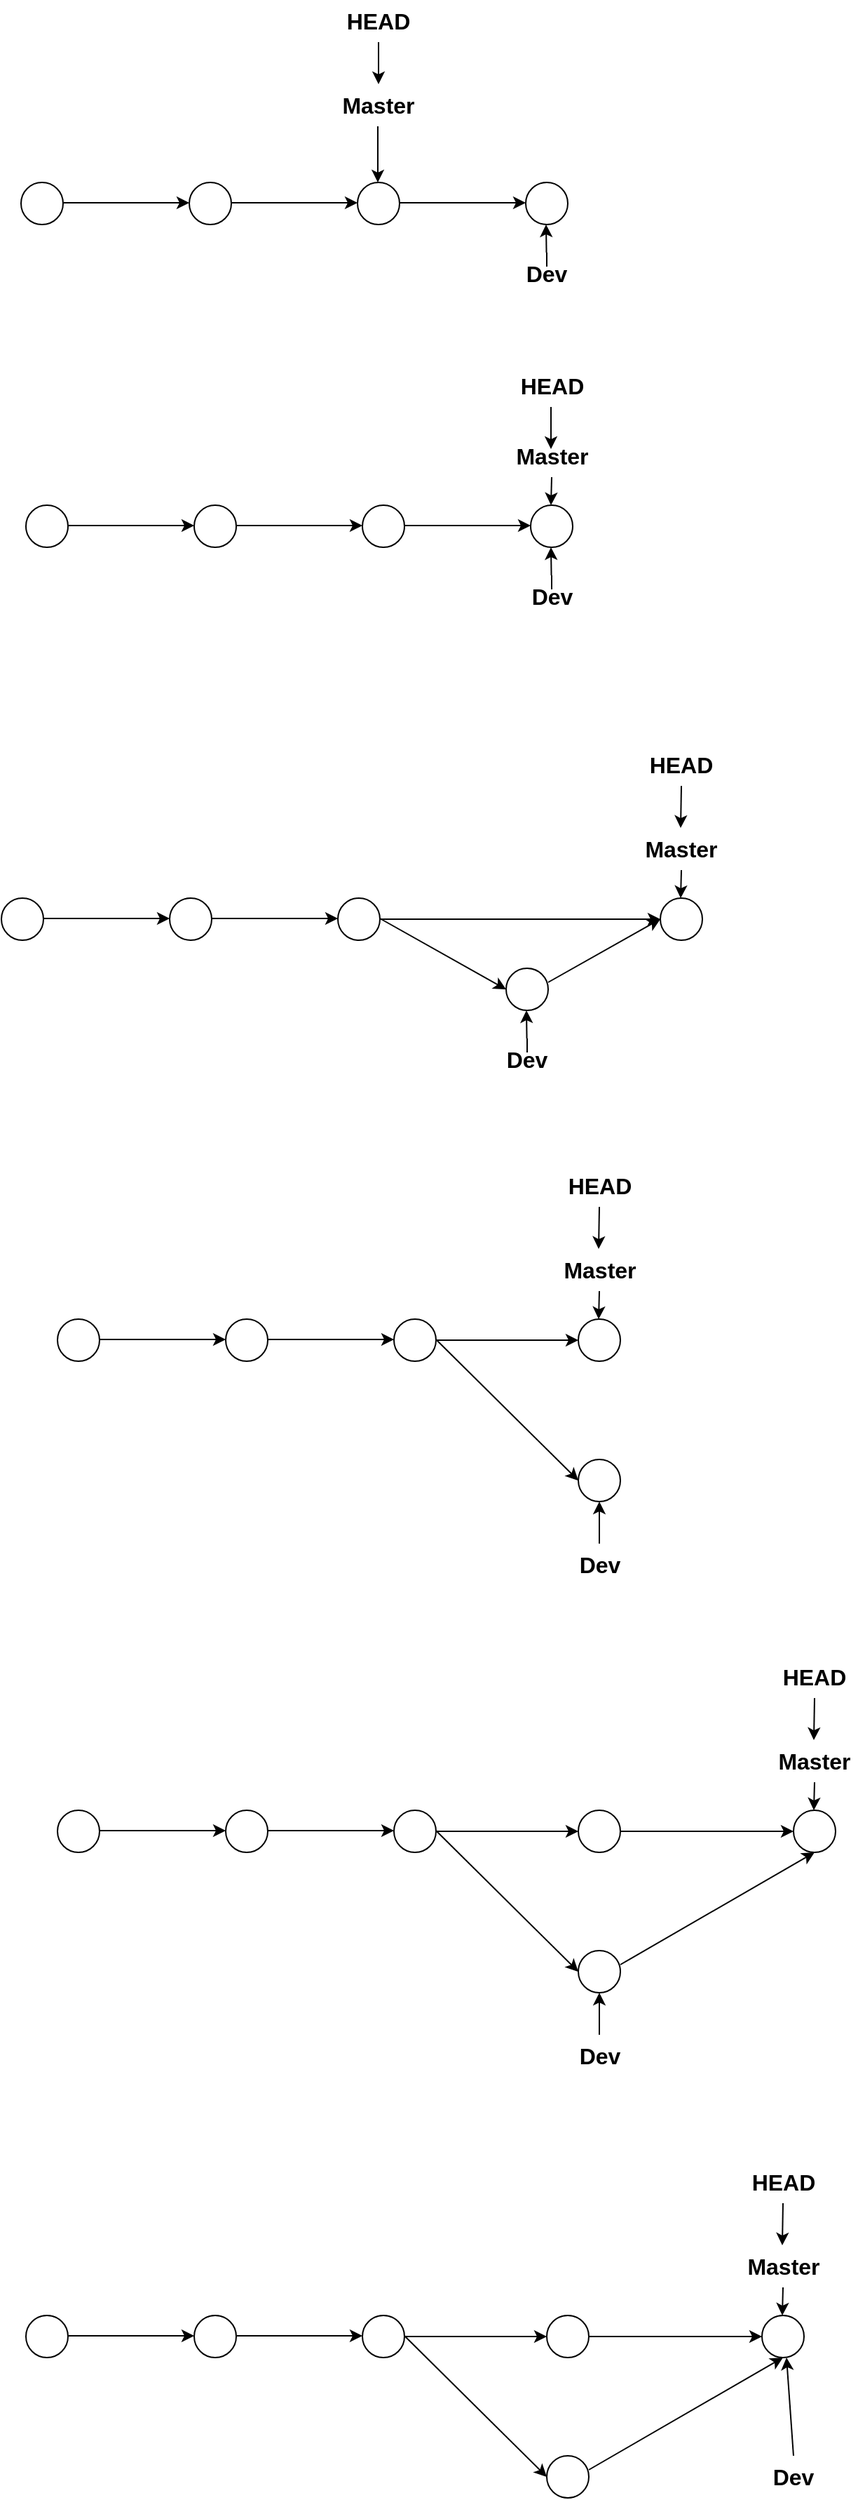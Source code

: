 <mxfile version="21.0.4" type="device"><diagram name="第 1 页" id="dme2G_kPv2U-_EnZ4Y9W"><mxGraphModel dx="993" dy="581" grid="1" gridSize="10" guides="1" tooltips="1" connect="1" arrows="1" fold="1" page="1" pageScale="1" pageWidth="3300" pageHeight="4681" math="0" shadow="0"><root><mxCell id="0"/><mxCell id="1" parent="0"/><mxCell id="_OPU-XtwGd0T7dPdkiKd-1" value="" style="ellipse;whiteSpace=wrap;html=1;aspect=fixed;" vertex="1" parent="1"><mxGeometry x="64" y="190" width="30" height="30" as="geometry"/></mxCell><mxCell id="_OPU-XtwGd0T7dPdkiKd-2" value="" style="ellipse;whiteSpace=wrap;html=1;aspect=fixed;" vertex="1" parent="1"><mxGeometry x="184" y="190" width="30" height="30" as="geometry"/></mxCell><mxCell id="_OPU-XtwGd0T7dPdkiKd-3" value="" style="ellipse;whiteSpace=wrap;html=1;aspect=fixed;" vertex="1" parent="1"><mxGeometry x="304" y="190" width="30" height="30" as="geometry"/></mxCell><mxCell id="_OPU-XtwGd0T7dPdkiKd-4" value="" style="ellipse;whiteSpace=wrap;html=1;aspect=fixed;" vertex="1" parent="1"><mxGeometry x="424" y="190" width="30" height="30" as="geometry"/></mxCell><mxCell id="_OPU-XtwGd0T7dPdkiKd-5" value="" style="endArrow=classic;html=1;rounded=0;" edge="1" parent="1"><mxGeometry width="50" height="50" relative="1" as="geometry"><mxPoint x="94" y="204.5" as="sourcePoint"/><mxPoint x="184" y="204.5" as="targetPoint"/></mxGeometry></mxCell><mxCell id="_OPU-XtwGd0T7dPdkiKd-6" value="" style="endArrow=classic;html=1;rounded=0;" edge="1" parent="1"><mxGeometry width="50" height="50" relative="1" as="geometry"><mxPoint x="214" y="204.5" as="sourcePoint"/><mxPoint x="304" y="204.5" as="targetPoint"/></mxGeometry></mxCell><mxCell id="_OPU-XtwGd0T7dPdkiKd-7" value="" style="endArrow=classic;html=1;rounded=0;" edge="1" parent="1"><mxGeometry width="50" height="50" relative="1" as="geometry"><mxPoint x="334" y="204.5" as="sourcePoint"/><mxPoint x="424" y="204.5" as="targetPoint"/></mxGeometry></mxCell><mxCell id="_OPU-XtwGd0T7dPdkiKd-8" value="" style="endArrow=classic;html=1;rounded=0;" edge="1" parent="1"><mxGeometry width="50" height="50" relative="1" as="geometry"><mxPoint x="318.5" y="150" as="sourcePoint"/><mxPoint x="318.5" y="190" as="targetPoint"/></mxGeometry></mxCell><mxCell id="_OPU-XtwGd0T7dPdkiKd-9" value="&lt;b&gt;&lt;font style=&quot;font-size: 16px;&quot;&gt;Master&lt;/font&gt;&lt;/b&gt;" style="text;html=1;strokeColor=none;fillColor=none;align=center;verticalAlign=middle;whiteSpace=wrap;rounded=0;" vertex="1" parent="1"><mxGeometry x="289" y="120" width="60" height="30" as="geometry"/></mxCell><mxCell id="_OPU-XtwGd0T7dPdkiKd-11" value="" style="endArrow=classic;html=1;rounded=0;startArrow=none;" edge="1" parent="1" source="_OPU-XtwGd0T7dPdkiKd-12"><mxGeometry width="50" height="50" relative="1" as="geometry"><mxPoint x="439" y="250" as="sourcePoint"/><mxPoint x="438.5" y="220" as="targetPoint"/></mxGeometry></mxCell><mxCell id="_OPU-XtwGd0T7dPdkiKd-13" value="" style="endArrow=none;html=1;rounded=0;" edge="1" parent="1" target="_OPU-XtwGd0T7dPdkiKd-12"><mxGeometry width="50" height="50" relative="1" as="geometry"><mxPoint x="439" y="250" as="sourcePoint"/><mxPoint x="438.5" y="220" as="targetPoint"/></mxGeometry></mxCell><mxCell id="_OPU-XtwGd0T7dPdkiKd-12" value="&lt;b&gt;&lt;font style=&quot;font-size: 16px;&quot;&gt;Dev&lt;/font&gt;&lt;/b&gt;" style="text;html=1;strokeColor=none;fillColor=none;align=center;verticalAlign=middle;whiteSpace=wrap;rounded=0;" vertex="1" parent="1"><mxGeometry x="409" y="240" width="60" height="30" as="geometry"/></mxCell><mxCell id="_OPU-XtwGd0T7dPdkiKd-121" value="" style="edgeStyle=orthogonalEdgeStyle;rounded=0;orthogonalLoop=1;jettySize=auto;html=1;" edge="1" parent="1" source="_OPU-XtwGd0T7dPdkiKd-14" target="_OPU-XtwGd0T7dPdkiKd-9"><mxGeometry relative="1" as="geometry"/></mxCell><mxCell id="_OPU-XtwGd0T7dPdkiKd-14" value="&lt;b&gt;&lt;font style=&quot;font-size: 16px;&quot;&gt;HEAD&lt;/font&gt;&lt;/b&gt;" style="text;html=1;strokeColor=none;fillColor=none;align=center;verticalAlign=middle;whiteSpace=wrap;rounded=0;" vertex="1" parent="1"><mxGeometry x="289" y="60" width="60" height="30" as="geometry"/></mxCell><mxCell id="_OPU-XtwGd0T7dPdkiKd-17" value="" style="ellipse;whiteSpace=wrap;html=1;aspect=fixed;" vertex="1" parent="1"><mxGeometry x="67.5" y="420" width="30" height="30" as="geometry"/></mxCell><mxCell id="_OPU-XtwGd0T7dPdkiKd-18" value="" style="ellipse;whiteSpace=wrap;html=1;aspect=fixed;" vertex="1" parent="1"><mxGeometry x="187.5" y="420" width="30" height="30" as="geometry"/></mxCell><mxCell id="_OPU-XtwGd0T7dPdkiKd-19" value="" style="ellipse;whiteSpace=wrap;html=1;aspect=fixed;" vertex="1" parent="1"><mxGeometry x="307.5" y="420" width="30" height="30" as="geometry"/></mxCell><mxCell id="_OPU-XtwGd0T7dPdkiKd-20" value="" style="ellipse;whiteSpace=wrap;html=1;aspect=fixed;" vertex="1" parent="1"><mxGeometry x="427.5" y="420" width="30" height="30" as="geometry"/></mxCell><mxCell id="_OPU-XtwGd0T7dPdkiKd-21" value="" style="endArrow=classic;html=1;rounded=0;" edge="1" parent="1"><mxGeometry width="50" height="50" relative="1" as="geometry"><mxPoint x="97.5" y="434.5" as="sourcePoint"/><mxPoint x="187.5" y="434.5" as="targetPoint"/></mxGeometry></mxCell><mxCell id="_OPU-XtwGd0T7dPdkiKd-22" value="" style="endArrow=classic;html=1;rounded=0;" edge="1" parent="1"><mxGeometry width="50" height="50" relative="1" as="geometry"><mxPoint x="217.5" y="434.5" as="sourcePoint"/><mxPoint x="307.5" y="434.5" as="targetPoint"/></mxGeometry></mxCell><mxCell id="_OPU-XtwGd0T7dPdkiKd-23" value="" style="endArrow=classic;html=1;rounded=0;" edge="1" parent="1"><mxGeometry width="50" height="50" relative="1" as="geometry"><mxPoint x="337.5" y="434.5" as="sourcePoint"/><mxPoint x="427.5" y="434.5" as="targetPoint"/></mxGeometry></mxCell><mxCell id="_OPU-XtwGd0T7dPdkiKd-24" value="" style="endArrow=classic;html=1;rounded=0;movable=1;resizable=1;rotatable=1;deletable=1;editable=1;locked=0;connectable=1;" edge="1" parent="1"><mxGeometry width="50" height="50" relative="1" as="geometry"><mxPoint x="442.5" y="400" as="sourcePoint"/><mxPoint x="442" y="420" as="targetPoint"/></mxGeometry></mxCell><mxCell id="_OPU-XtwGd0T7dPdkiKd-25" value="&lt;b&gt;&lt;font style=&quot;font-size: 16px;&quot;&gt;Master&lt;/font&gt;&lt;/b&gt;" style="text;html=1;strokeColor=none;fillColor=none;align=center;verticalAlign=middle;whiteSpace=wrap;rounded=0;" vertex="1" parent="1"><mxGeometry x="412.5" y="370" width="60" height="30" as="geometry"/></mxCell><mxCell id="_OPU-XtwGd0T7dPdkiKd-26" value="" style="endArrow=classic;html=1;rounded=0;startArrow=none;" edge="1" source="_OPU-XtwGd0T7dPdkiKd-28" parent="1"><mxGeometry width="50" height="50" relative="1" as="geometry"><mxPoint x="442.5" y="480" as="sourcePoint"/><mxPoint x="442" y="450" as="targetPoint"/></mxGeometry></mxCell><mxCell id="_OPU-XtwGd0T7dPdkiKd-27" value="" style="endArrow=none;html=1;rounded=0;" edge="1" target="_OPU-XtwGd0T7dPdkiKd-28" parent="1"><mxGeometry width="50" height="50" relative="1" as="geometry"><mxPoint x="442.5" y="480" as="sourcePoint"/><mxPoint x="442" y="450" as="targetPoint"/></mxGeometry></mxCell><mxCell id="_OPU-XtwGd0T7dPdkiKd-28" value="&lt;b&gt;&lt;font style=&quot;font-size: 16px;&quot;&gt;Dev&lt;/font&gt;&lt;/b&gt;" style="text;html=1;strokeColor=none;fillColor=none;align=center;verticalAlign=middle;whiteSpace=wrap;rounded=0;" vertex="1" parent="1"><mxGeometry x="412.5" y="470" width="60" height="30" as="geometry"/></mxCell><mxCell id="_OPU-XtwGd0T7dPdkiKd-29" value="&lt;b&gt;&lt;font style=&quot;font-size: 16px;&quot;&gt;HEAD&lt;/font&gt;&lt;/b&gt;" style="text;html=1;strokeColor=none;fillColor=none;align=center;verticalAlign=middle;whiteSpace=wrap;rounded=0;" vertex="1" parent="1"><mxGeometry x="412.5" y="320" width="60" height="30" as="geometry"/></mxCell><mxCell id="_OPU-XtwGd0T7dPdkiKd-30" value="" style="endArrow=classic;html=1;rounded=0;" edge="1" parent="1"><mxGeometry width="50" height="50" relative="1" as="geometry"><mxPoint x="442" y="350" as="sourcePoint"/><mxPoint x="442" y="380" as="targetPoint"/><Array as="points"/></mxGeometry></mxCell><mxCell id="_OPU-XtwGd0T7dPdkiKd-32" value="" style="ellipse;whiteSpace=wrap;html=1;aspect=fixed;" vertex="1" parent="1"><mxGeometry x="50" y="700" width="30" height="30" as="geometry"/></mxCell><mxCell id="_OPU-XtwGd0T7dPdkiKd-33" value="" style="ellipse;whiteSpace=wrap;html=1;aspect=fixed;" vertex="1" parent="1"><mxGeometry x="170" y="700" width="30" height="30" as="geometry"/></mxCell><mxCell id="_OPU-XtwGd0T7dPdkiKd-34" value="" style="ellipse;whiteSpace=wrap;html=1;aspect=fixed;" vertex="1" parent="1"><mxGeometry x="290" y="700" width="30" height="30" as="geometry"/></mxCell><mxCell id="_OPU-XtwGd0T7dPdkiKd-35" value="" style="ellipse;whiteSpace=wrap;html=1;aspect=fixed;" vertex="1" parent="1"><mxGeometry x="410" y="750" width="30" height="30" as="geometry"/></mxCell><mxCell id="_OPU-XtwGd0T7dPdkiKd-36" value="" style="endArrow=classic;html=1;rounded=0;" edge="1" parent="1"><mxGeometry width="50" height="50" relative="1" as="geometry"><mxPoint x="80" y="714.5" as="sourcePoint"/><mxPoint x="170" y="714.5" as="targetPoint"/></mxGeometry></mxCell><mxCell id="_OPU-XtwGd0T7dPdkiKd-37" value="" style="endArrow=classic;html=1;rounded=0;" edge="1" parent="1"><mxGeometry width="50" height="50" relative="1" as="geometry"><mxPoint x="200" y="714.5" as="sourcePoint"/><mxPoint x="290" y="714.5" as="targetPoint"/></mxGeometry></mxCell><mxCell id="_OPU-XtwGd0T7dPdkiKd-38" value="" style="endArrow=classic;html=1;rounded=0;entryX=0;entryY=0.5;entryDx=0;entryDy=0;" edge="1" parent="1" target="_OPU-XtwGd0T7dPdkiKd-35"><mxGeometry width="50" height="50" relative="1" as="geometry"><mxPoint x="320" y="714.5" as="sourcePoint"/><mxPoint x="410" y="714.5" as="targetPoint"/></mxGeometry></mxCell><mxCell id="_OPU-XtwGd0T7dPdkiKd-39" value="" style="endArrow=classic;html=1;rounded=0;" edge="1" parent="1"><mxGeometry width="50" height="50" relative="1" as="geometry"><mxPoint x="535" y="680" as="sourcePoint"/><mxPoint x="534.5" y="700" as="targetPoint"/></mxGeometry></mxCell><mxCell id="_OPU-XtwGd0T7dPdkiKd-40" value="&lt;b&gt;&lt;font style=&quot;font-size: 16px;&quot;&gt;Master&lt;/font&gt;&lt;/b&gt;" style="text;html=1;strokeColor=none;fillColor=none;align=center;verticalAlign=middle;whiteSpace=wrap;rounded=0;" vertex="1" parent="1"><mxGeometry x="505" y="650" width="60" height="30" as="geometry"/></mxCell><mxCell id="_OPU-XtwGd0T7dPdkiKd-41" value="" style="endArrow=classic;html=1;rounded=0;startArrow=none;" edge="1" source="_OPU-XtwGd0T7dPdkiKd-43" parent="1"><mxGeometry width="50" height="50" relative="1" as="geometry"><mxPoint x="425" y="810" as="sourcePoint"/><mxPoint x="424.5" y="780" as="targetPoint"/></mxGeometry></mxCell><mxCell id="_OPU-XtwGd0T7dPdkiKd-42" value="" style="endArrow=none;html=1;rounded=0;" edge="1" target="_OPU-XtwGd0T7dPdkiKd-43" parent="1"><mxGeometry width="50" height="50" relative="1" as="geometry"><mxPoint x="425" y="810" as="sourcePoint"/><mxPoint x="424.5" y="780" as="targetPoint"/></mxGeometry></mxCell><mxCell id="_OPU-XtwGd0T7dPdkiKd-43" value="&lt;b&gt;&lt;font style=&quot;font-size: 16px;&quot;&gt;Dev&lt;/font&gt;&lt;/b&gt;" style="text;html=1;strokeColor=none;fillColor=none;align=center;verticalAlign=middle;whiteSpace=wrap;rounded=0;" vertex="1" parent="1"><mxGeometry x="395" y="800" width="60" height="30" as="geometry"/></mxCell><mxCell id="_OPU-XtwGd0T7dPdkiKd-46" value="" style="endArrow=classic;html=1;rounded=0;entryX=0;entryY=0.5;entryDx=0;entryDy=0;exitX=1;exitY=0.5;exitDx=0;exitDy=0;" edge="1" parent="1" source="_OPU-XtwGd0T7dPdkiKd-34" target="_OPU-XtwGd0T7dPdkiKd-47"><mxGeometry width="50" height="50" relative="1" as="geometry"><mxPoint x="330" y="710" as="sourcePoint"/><mxPoint x="420" y="710" as="targetPoint"/></mxGeometry></mxCell><mxCell id="_OPU-XtwGd0T7dPdkiKd-47" value="" style="ellipse;whiteSpace=wrap;html=1;aspect=fixed;" vertex="1" parent="1"><mxGeometry x="520" y="700" width="30" height="30" as="geometry"/></mxCell><mxCell id="_OPU-XtwGd0T7dPdkiKd-50" value="" style="endArrow=classic;html=1;rounded=0;" edge="1" parent="1"><mxGeometry width="50" height="50" relative="1" as="geometry"><mxPoint x="535" y="620" as="sourcePoint"/><mxPoint x="534.5" y="650" as="targetPoint"/></mxGeometry></mxCell><mxCell id="_OPU-XtwGd0T7dPdkiKd-51" value="&lt;b&gt;&lt;font style=&quot;font-size: 16px;&quot;&gt;HEAD&lt;/font&gt;&lt;/b&gt;" style="text;html=1;strokeColor=none;fillColor=none;align=center;verticalAlign=middle;whiteSpace=wrap;rounded=0;" vertex="1" parent="1"><mxGeometry x="505" y="590" width="60" height="30" as="geometry"/></mxCell><mxCell id="_OPU-XtwGd0T7dPdkiKd-52" value="" style="endArrow=classic;html=1;rounded=0;entryX=0;entryY=0.5;entryDx=0;entryDy=0;" edge="1" parent="1" target="_OPU-XtwGd0T7dPdkiKd-47"><mxGeometry width="50" height="50" relative="1" as="geometry"><mxPoint x="440" y="760" as="sourcePoint"/><mxPoint x="490" y="710" as="targetPoint"/></mxGeometry></mxCell><mxCell id="_OPU-XtwGd0T7dPdkiKd-53" value="" style="ellipse;whiteSpace=wrap;html=1;aspect=fixed;" vertex="1" parent="1"><mxGeometry x="90" y="1000" width="30" height="30" as="geometry"/></mxCell><mxCell id="_OPU-XtwGd0T7dPdkiKd-54" value="" style="ellipse;whiteSpace=wrap;html=1;aspect=fixed;" vertex="1" parent="1"><mxGeometry x="210" y="1000" width="30" height="30" as="geometry"/></mxCell><mxCell id="_OPU-XtwGd0T7dPdkiKd-55" value="" style="ellipse;whiteSpace=wrap;html=1;aspect=fixed;" vertex="1" parent="1"><mxGeometry x="330" y="1000" width="30" height="30" as="geometry"/></mxCell><mxCell id="_OPU-XtwGd0T7dPdkiKd-57" value="" style="endArrow=classic;html=1;rounded=0;" edge="1" parent="1"><mxGeometry width="50" height="50" relative="1" as="geometry"><mxPoint x="120" y="1014.5" as="sourcePoint"/><mxPoint x="210" y="1014.5" as="targetPoint"/></mxGeometry></mxCell><mxCell id="_OPU-XtwGd0T7dPdkiKd-58" value="" style="endArrow=classic;html=1;rounded=0;" edge="1" parent="1"><mxGeometry width="50" height="50" relative="1" as="geometry"><mxPoint x="240" y="1014.5" as="sourcePoint"/><mxPoint x="330" y="1014.5" as="targetPoint"/></mxGeometry></mxCell><mxCell id="_OPU-XtwGd0T7dPdkiKd-59" value="" style="endArrow=classic;html=1;rounded=0;entryX=0;entryY=0.5;entryDx=0;entryDy=0;" edge="1" target="_OPU-XtwGd0T7dPdkiKd-56" parent="1"><mxGeometry width="50" height="50" relative="1" as="geometry"><mxPoint x="360" y="1014.5" as="sourcePoint"/><mxPoint x="450" y="1014.5" as="targetPoint"/></mxGeometry></mxCell><mxCell id="_OPU-XtwGd0T7dPdkiKd-60" value="" style="endArrow=classic;html=1;rounded=0;" edge="1" parent="1"><mxGeometry width="50" height="50" relative="1" as="geometry"><mxPoint x="476.5" y="980" as="sourcePoint"/><mxPoint x="476" y="1000" as="targetPoint"/></mxGeometry></mxCell><mxCell id="_OPU-XtwGd0T7dPdkiKd-61" value="&lt;b&gt;&lt;font style=&quot;font-size: 16px;&quot;&gt;Master&lt;/font&gt;&lt;/b&gt;" style="text;html=1;strokeColor=none;fillColor=none;align=center;verticalAlign=middle;whiteSpace=wrap;rounded=0;" vertex="1" parent="1"><mxGeometry x="446.5" y="950" width="60" height="30" as="geometry"/></mxCell><mxCell id="_OPU-XtwGd0T7dPdkiKd-64" value="&lt;b&gt;&lt;font style=&quot;font-size: 16px;&quot;&gt;Dev&lt;/font&gt;&lt;/b&gt;" style="text;html=1;strokeColor=none;fillColor=none;align=center;verticalAlign=middle;whiteSpace=wrap;rounded=0;" vertex="1" parent="1"><mxGeometry x="446.5" y="1160" width="60" height="30" as="geometry"/></mxCell><mxCell id="_OPU-XtwGd0T7dPdkiKd-65" value="" style="endArrow=classic;html=1;rounded=0;entryX=0;entryY=0.5;entryDx=0;entryDy=0;exitX=1;exitY=0.5;exitDx=0;exitDy=0;" edge="1" source="_OPU-XtwGd0T7dPdkiKd-55" target="_OPU-XtwGd0T7dPdkiKd-66" parent="1"><mxGeometry width="50" height="50" relative="1" as="geometry"><mxPoint x="370" y="1010" as="sourcePoint"/><mxPoint x="460" y="1010" as="targetPoint"/></mxGeometry></mxCell><mxCell id="_OPU-XtwGd0T7dPdkiKd-66" value="" style="ellipse;whiteSpace=wrap;html=1;aspect=fixed;" vertex="1" parent="1"><mxGeometry x="461.5" y="1000" width="30" height="30" as="geometry"/></mxCell><mxCell id="_OPU-XtwGd0T7dPdkiKd-67" value="" style="endArrow=classic;html=1;rounded=0;" edge="1" parent="1"><mxGeometry width="50" height="50" relative="1" as="geometry"><mxPoint x="476.5" y="920" as="sourcePoint"/><mxPoint x="476" y="950" as="targetPoint"/></mxGeometry></mxCell><mxCell id="_OPU-XtwGd0T7dPdkiKd-68" value="&lt;b&gt;&lt;font style=&quot;font-size: 16px;&quot;&gt;HEAD&lt;/font&gt;&lt;/b&gt;" style="text;html=1;strokeColor=none;fillColor=none;align=center;verticalAlign=middle;whiteSpace=wrap;rounded=0;" vertex="1" parent="1"><mxGeometry x="446.5" y="890" width="60" height="30" as="geometry"/></mxCell><mxCell id="_OPU-XtwGd0T7dPdkiKd-73" value="" style="endArrow=none;html=1;rounded=0;" edge="1" parent="1" target="_OPU-XtwGd0T7dPdkiKd-56"><mxGeometry width="50" height="50" relative="1" as="geometry"><mxPoint x="465" y="1110" as="sourcePoint"/><mxPoint x="465.5" y="1120" as="targetPoint"/></mxGeometry></mxCell><mxCell id="_OPU-XtwGd0T7dPdkiKd-56" value="" style="ellipse;whiteSpace=wrap;html=1;aspect=fixed;" vertex="1" parent="1"><mxGeometry x="461.5" y="1100" width="30" height="30" as="geometry"/></mxCell><mxCell id="_OPU-XtwGd0T7dPdkiKd-75" value="" style="endArrow=classic;html=1;rounded=0;exitX=0.5;exitY=0;exitDx=0;exitDy=0;entryX=0.5;entryY=1;entryDx=0;entryDy=0;" edge="1" parent="1" source="_OPU-XtwGd0T7dPdkiKd-64" target="_OPU-XtwGd0T7dPdkiKd-56"><mxGeometry width="50" height="50" relative="1" as="geometry"><mxPoint x="452.5" y="1080" as="sourcePoint"/><mxPoint x="502.5" y="1030" as="targetPoint"/></mxGeometry></mxCell><mxCell id="_OPU-XtwGd0T7dPdkiKd-81" value="" style="ellipse;whiteSpace=wrap;html=1;aspect=fixed;" vertex="1" parent="1"><mxGeometry x="90" y="1350" width="30" height="30" as="geometry"/></mxCell><mxCell id="_OPU-XtwGd0T7dPdkiKd-82" value="" style="ellipse;whiteSpace=wrap;html=1;aspect=fixed;" vertex="1" parent="1"><mxGeometry x="210" y="1350" width="30" height="30" as="geometry"/></mxCell><mxCell id="_OPU-XtwGd0T7dPdkiKd-83" value="" style="ellipse;whiteSpace=wrap;html=1;aspect=fixed;" vertex="1" parent="1"><mxGeometry x="330" y="1350" width="30" height="30" as="geometry"/></mxCell><mxCell id="_OPU-XtwGd0T7dPdkiKd-84" value="" style="endArrow=classic;html=1;rounded=0;" edge="1" parent="1"><mxGeometry width="50" height="50" relative="1" as="geometry"><mxPoint x="120" y="1364.5" as="sourcePoint"/><mxPoint x="210" y="1364.5" as="targetPoint"/></mxGeometry></mxCell><mxCell id="_OPU-XtwGd0T7dPdkiKd-85" value="" style="endArrow=classic;html=1;rounded=0;" edge="1" parent="1"><mxGeometry width="50" height="50" relative="1" as="geometry"><mxPoint x="240" y="1364.5" as="sourcePoint"/><mxPoint x="330" y="1364.5" as="targetPoint"/></mxGeometry></mxCell><mxCell id="_OPU-XtwGd0T7dPdkiKd-86" value="" style="endArrow=classic;html=1;rounded=0;entryX=0;entryY=0.5;entryDx=0;entryDy=0;" edge="1" target="_OPU-XtwGd0T7dPdkiKd-95" parent="1"><mxGeometry width="50" height="50" relative="1" as="geometry"><mxPoint x="360" y="1364.5" as="sourcePoint"/><mxPoint x="450" y="1364.5" as="targetPoint"/></mxGeometry></mxCell><mxCell id="_OPU-XtwGd0T7dPdkiKd-87" value="" style="endArrow=classic;html=1;rounded=0;" edge="1" parent="1"><mxGeometry width="50" height="50" relative="1" as="geometry"><mxPoint x="630" y="1330" as="sourcePoint"/><mxPoint x="629.5" y="1350" as="targetPoint"/></mxGeometry></mxCell><mxCell id="_OPU-XtwGd0T7dPdkiKd-88" value="&lt;b&gt;&lt;font style=&quot;font-size: 16px;&quot;&gt;Master&lt;/font&gt;&lt;/b&gt;" style="text;html=1;strokeColor=none;fillColor=none;align=center;verticalAlign=middle;whiteSpace=wrap;rounded=0;" vertex="1" parent="1"><mxGeometry x="600" y="1300" width="60" height="30" as="geometry"/></mxCell><mxCell id="_OPU-XtwGd0T7dPdkiKd-89" value="&lt;b&gt;&lt;font style=&quot;font-size: 16px;&quot;&gt;Dev&lt;/font&gt;&lt;/b&gt;" style="text;html=1;strokeColor=none;fillColor=none;align=center;verticalAlign=middle;whiteSpace=wrap;rounded=0;" vertex="1" parent="1"><mxGeometry x="446.5" y="1510" width="60" height="30" as="geometry"/></mxCell><mxCell id="_OPU-XtwGd0T7dPdkiKd-90" value="" style="endArrow=classic;html=1;rounded=0;entryX=0;entryY=0.5;entryDx=0;entryDy=0;exitX=1;exitY=0.5;exitDx=0;exitDy=0;" edge="1" source="_OPU-XtwGd0T7dPdkiKd-83" target="_OPU-XtwGd0T7dPdkiKd-91" parent="1"><mxGeometry width="50" height="50" relative="1" as="geometry"><mxPoint x="370" y="1360" as="sourcePoint"/><mxPoint x="460" y="1360" as="targetPoint"/></mxGeometry></mxCell><mxCell id="_OPU-XtwGd0T7dPdkiKd-97" style="edgeStyle=orthogonalEdgeStyle;rounded=0;orthogonalLoop=1;jettySize=auto;html=1;exitX=1;exitY=0.5;exitDx=0;exitDy=0;entryX=0;entryY=0.5;entryDx=0;entryDy=0;" edge="1" parent="1" source="_OPU-XtwGd0T7dPdkiKd-91" target="_OPU-XtwGd0T7dPdkiKd-98"><mxGeometry relative="1" as="geometry"><mxPoint x="620" y="1365" as="targetPoint"/></mxGeometry></mxCell><mxCell id="_OPU-XtwGd0T7dPdkiKd-91" value="" style="ellipse;whiteSpace=wrap;html=1;aspect=fixed;" vertex="1" parent="1"><mxGeometry x="461.5" y="1350" width="30" height="30" as="geometry"/></mxCell><mxCell id="_OPU-XtwGd0T7dPdkiKd-92" value="" style="endArrow=classic;html=1;rounded=0;" edge="1" parent="1"><mxGeometry width="50" height="50" relative="1" as="geometry"><mxPoint x="630" y="1270" as="sourcePoint"/><mxPoint x="629.5" y="1300" as="targetPoint"/></mxGeometry></mxCell><mxCell id="_OPU-XtwGd0T7dPdkiKd-93" value="&lt;b&gt;&lt;font style=&quot;font-size: 16px;&quot;&gt;HEAD&lt;/font&gt;&lt;/b&gt;" style="text;html=1;strokeColor=none;fillColor=none;align=center;verticalAlign=middle;whiteSpace=wrap;rounded=0;" vertex="1" parent="1"><mxGeometry x="600" y="1240" width="60" height="30" as="geometry"/></mxCell><mxCell id="_OPU-XtwGd0T7dPdkiKd-94" value="" style="endArrow=none;html=1;rounded=0;" edge="1" target="_OPU-XtwGd0T7dPdkiKd-95" parent="1"><mxGeometry width="50" height="50" relative="1" as="geometry"><mxPoint x="465" y="1460" as="sourcePoint"/><mxPoint x="465.5" y="1470" as="targetPoint"/></mxGeometry></mxCell><mxCell id="_OPU-XtwGd0T7dPdkiKd-95" value="" style="ellipse;whiteSpace=wrap;html=1;aspect=fixed;" vertex="1" parent="1"><mxGeometry x="461.5" y="1450" width="30" height="30" as="geometry"/></mxCell><mxCell id="_OPU-XtwGd0T7dPdkiKd-96" value="" style="endArrow=classic;html=1;rounded=0;exitX=0.5;exitY=0;exitDx=0;exitDy=0;entryX=0.5;entryY=1;entryDx=0;entryDy=0;" edge="1" source="_OPU-XtwGd0T7dPdkiKd-89" target="_OPU-XtwGd0T7dPdkiKd-95" parent="1"><mxGeometry width="50" height="50" relative="1" as="geometry"><mxPoint x="452.5" y="1430" as="sourcePoint"/><mxPoint x="502.5" y="1380" as="targetPoint"/></mxGeometry></mxCell><mxCell id="_OPU-XtwGd0T7dPdkiKd-98" value="" style="ellipse;whiteSpace=wrap;html=1;aspect=fixed;" vertex="1" parent="1"><mxGeometry x="615" y="1350" width="30" height="30" as="geometry"/></mxCell><mxCell id="_OPU-XtwGd0T7dPdkiKd-100" value="" style="endArrow=classic;html=1;rounded=0;entryX=0.5;entryY=1;entryDx=0;entryDy=0;" edge="1" parent="1" target="_OPU-XtwGd0T7dPdkiKd-98"><mxGeometry width="50" height="50" relative="1" as="geometry"><mxPoint x="491.5" y="1460" as="sourcePoint"/><mxPoint x="541.5" y="1410" as="targetPoint"/></mxGeometry></mxCell><mxCell id="_OPU-XtwGd0T7dPdkiKd-101" value="" style="ellipse;whiteSpace=wrap;html=1;aspect=fixed;" vertex="1" parent="1"><mxGeometry x="67.5" y="1710" width="30" height="30" as="geometry"/></mxCell><mxCell id="_OPU-XtwGd0T7dPdkiKd-102" value="" style="ellipse;whiteSpace=wrap;html=1;aspect=fixed;" vertex="1" parent="1"><mxGeometry x="187.5" y="1710" width="30" height="30" as="geometry"/></mxCell><mxCell id="_OPU-XtwGd0T7dPdkiKd-103" value="" style="ellipse;whiteSpace=wrap;html=1;aspect=fixed;" vertex="1" parent="1"><mxGeometry x="307.5" y="1710" width="30" height="30" as="geometry"/></mxCell><mxCell id="_OPU-XtwGd0T7dPdkiKd-104" value="" style="endArrow=classic;html=1;rounded=0;" edge="1" parent="1"><mxGeometry width="50" height="50" relative="1" as="geometry"><mxPoint x="97.5" y="1724.5" as="sourcePoint"/><mxPoint x="187.5" y="1724.5" as="targetPoint"/></mxGeometry></mxCell><mxCell id="_OPU-XtwGd0T7dPdkiKd-105" value="" style="endArrow=classic;html=1;rounded=0;" edge="1" parent="1"><mxGeometry width="50" height="50" relative="1" as="geometry"><mxPoint x="217.5" y="1724.5" as="sourcePoint"/><mxPoint x="307.5" y="1724.5" as="targetPoint"/></mxGeometry></mxCell><mxCell id="_OPU-XtwGd0T7dPdkiKd-106" value="" style="endArrow=classic;html=1;rounded=0;entryX=0;entryY=0.5;entryDx=0;entryDy=0;" edge="1" target="_OPU-XtwGd0T7dPdkiKd-116" parent="1"><mxGeometry width="50" height="50" relative="1" as="geometry"><mxPoint x="337.5" y="1724.5" as="sourcePoint"/><mxPoint x="427.5" y="1724.5" as="targetPoint"/></mxGeometry></mxCell><mxCell id="_OPU-XtwGd0T7dPdkiKd-107" value="" style="endArrow=classic;html=1;rounded=0;" edge="1" parent="1"><mxGeometry width="50" height="50" relative="1" as="geometry"><mxPoint x="607.5" y="1690" as="sourcePoint"/><mxPoint x="607" y="1710" as="targetPoint"/></mxGeometry></mxCell><mxCell id="_OPU-XtwGd0T7dPdkiKd-108" value="&lt;b&gt;&lt;font style=&quot;font-size: 16px;&quot;&gt;Master&lt;/font&gt;&lt;/b&gt;" style="text;html=1;strokeColor=none;fillColor=none;align=center;verticalAlign=middle;whiteSpace=wrap;rounded=0;" vertex="1" parent="1"><mxGeometry x="577.5" y="1660" width="60" height="30" as="geometry"/></mxCell><mxCell id="_OPU-XtwGd0T7dPdkiKd-109" value="&lt;b&gt;&lt;font style=&quot;font-size: 16px;&quot;&gt;Dev&lt;/font&gt;&lt;/b&gt;" style="text;html=1;strokeColor=none;fillColor=none;align=center;verticalAlign=middle;whiteSpace=wrap;rounded=0;" vertex="1" parent="1"><mxGeometry x="585" y="1810" width="60" height="30" as="geometry"/></mxCell><mxCell id="_OPU-XtwGd0T7dPdkiKd-110" value="" style="endArrow=classic;html=1;rounded=0;entryX=0;entryY=0.5;entryDx=0;entryDy=0;exitX=1;exitY=0.5;exitDx=0;exitDy=0;" edge="1" source="_OPU-XtwGd0T7dPdkiKd-103" target="_OPU-XtwGd0T7dPdkiKd-112" parent="1"><mxGeometry width="50" height="50" relative="1" as="geometry"><mxPoint x="347.5" y="1720" as="sourcePoint"/><mxPoint x="437.5" y="1720" as="targetPoint"/></mxGeometry></mxCell><mxCell id="_OPU-XtwGd0T7dPdkiKd-111" style="edgeStyle=orthogonalEdgeStyle;rounded=0;orthogonalLoop=1;jettySize=auto;html=1;exitX=1;exitY=0.5;exitDx=0;exitDy=0;entryX=0;entryY=0.5;entryDx=0;entryDy=0;" edge="1" source="_OPU-XtwGd0T7dPdkiKd-112" target="_OPU-XtwGd0T7dPdkiKd-118" parent="1"><mxGeometry relative="1" as="geometry"><mxPoint x="597.5" y="1725" as="targetPoint"/></mxGeometry></mxCell><mxCell id="_OPU-XtwGd0T7dPdkiKd-112" value="" style="ellipse;whiteSpace=wrap;html=1;aspect=fixed;" vertex="1" parent="1"><mxGeometry x="439" y="1710" width="30" height="30" as="geometry"/></mxCell><mxCell id="_OPU-XtwGd0T7dPdkiKd-113" value="" style="endArrow=classic;html=1;rounded=0;" edge="1" parent="1"><mxGeometry width="50" height="50" relative="1" as="geometry"><mxPoint x="607.5" y="1630" as="sourcePoint"/><mxPoint x="607" y="1660" as="targetPoint"/></mxGeometry></mxCell><mxCell id="_OPU-XtwGd0T7dPdkiKd-114" value="&lt;b&gt;&lt;font style=&quot;font-size: 16px;&quot;&gt;HEAD&lt;/font&gt;&lt;/b&gt;" style="text;html=1;strokeColor=none;fillColor=none;align=center;verticalAlign=middle;whiteSpace=wrap;rounded=0;" vertex="1" parent="1"><mxGeometry x="577.5" y="1600" width="60" height="30" as="geometry"/></mxCell><mxCell id="_OPU-XtwGd0T7dPdkiKd-115" value="" style="endArrow=none;html=1;rounded=0;" edge="1" target="_OPU-XtwGd0T7dPdkiKd-116" parent="1"><mxGeometry width="50" height="50" relative="1" as="geometry"><mxPoint x="442.5" y="1820" as="sourcePoint"/><mxPoint x="443" y="1830" as="targetPoint"/></mxGeometry></mxCell><mxCell id="_OPU-XtwGd0T7dPdkiKd-116" value="" style="ellipse;whiteSpace=wrap;html=1;aspect=fixed;" vertex="1" parent="1"><mxGeometry x="439" y="1810" width="30" height="30" as="geometry"/></mxCell><mxCell id="_OPU-XtwGd0T7dPdkiKd-117" value="" style="endArrow=classic;html=1;rounded=0;exitX=0.5;exitY=0;exitDx=0;exitDy=0;" edge="1" source="_OPU-XtwGd0T7dPdkiKd-109" parent="1"><mxGeometry width="50" height="50" relative="1" as="geometry"><mxPoint x="430" y="1790" as="sourcePoint"/><mxPoint x="610" y="1740" as="targetPoint"/></mxGeometry></mxCell><mxCell id="_OPU-XtwGd0T7dPdkiKd-118" value="" style="ellipse;whiteSpace=wrap;html=1;aspect=fixed;" vertex="1" parent="1"><mxGeometry x="592.5" y="1710" width="30" height="30" as="geometry"/></mxCell><mxCell id="_OPU-XtwGd0T7dPdkiKd-119" value="" style="endArrow=classic;html=1;rounded=0;entryX=0.5;entryY=1;entryDx=0;entryDy=0;" edge="1" target="_OPU-XtwGd0T7dPdkiKd-118" parent="1"><mxGeometry width="50" height="50" relative="1" as="geometry"><mxPoint x="469" y="1820" as="sourcePoint"/><mxPoint x="519" y="1770" as="targetPoint"/></mxGeometry></mxCell></root></mxGraphModel></diagram></mxfile>